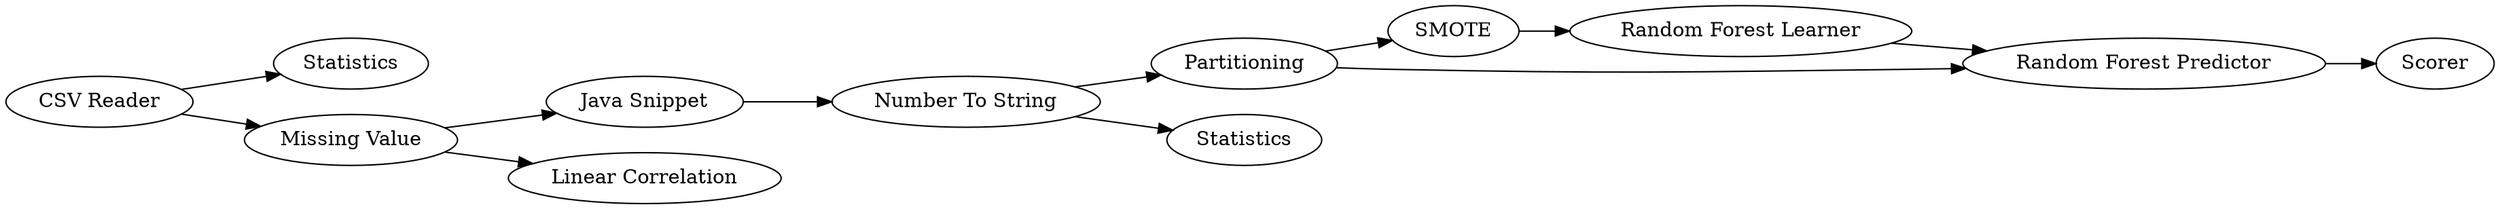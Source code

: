 digraph {
	15 -> 19
	5 -> 16
	15 -> 3
	9 -> 5
	9 -> 17
	3 -> 4
	4 -> 20
	20 -> 9
	3 -> 21
	20 -> 18
	16 -> 17
	17 -> 22
	5 [label=SMOTE]
	16 [label="Random Forest Learner"]
	20 [label="Number To String"]
	22 [label=Scorer]
	9 [label=Partitioning]
	4 [label="Java Snippet"]
	21 [label="Linear Correlation"]
	18 [label=Statistics]
	15 [label="CSV Reader"]
	17 [label="Random Forest Predictor"]
	3 [label="Missing Value"]
	19 [label=Statistics]
	rankdir=LR
}
